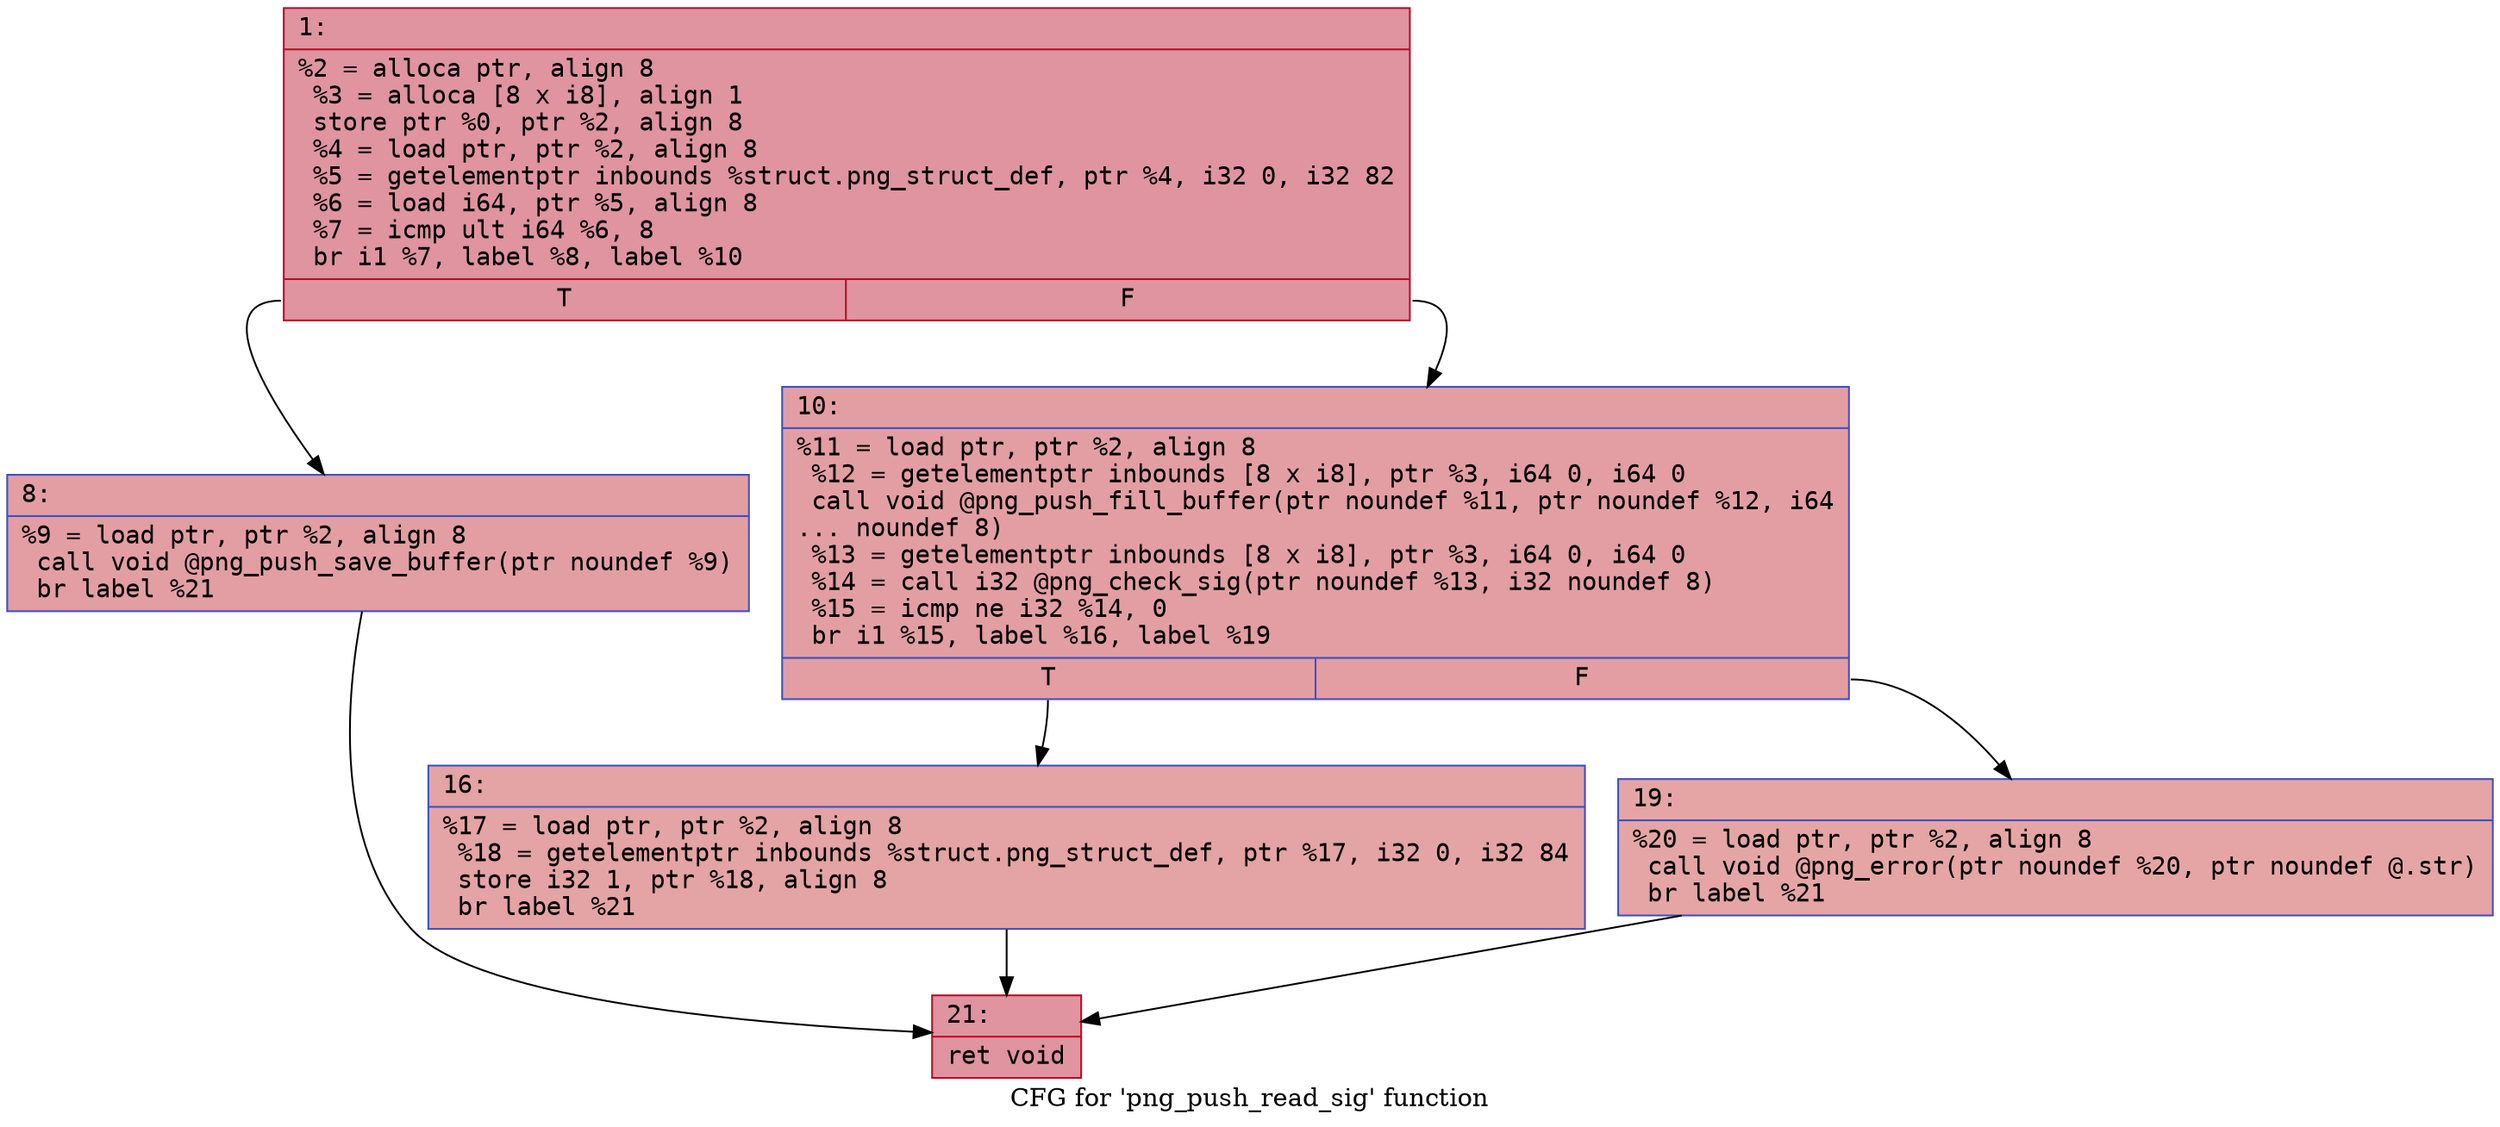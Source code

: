 digraph "CFG for 'png_push_read_sig' function" {
	label="CFG for 'png_push_read_sig' function";

	Node0x6000037fea30 [shape=record,color="#b70d28ff", style=filled, fillcolor="#b70d2870" fontname="Courier",label="{1:\l|  %2 = alloca ptr, align 8\l  %3 = alloca [8 x i8], align 1\l  store ptr %0, ptr %2, align 8\l  %4 = load ptr, ptr %2, align 8\l  %5 = getelementptr inbounds %struct.png_struct_def, ptr %4, i32 0, i32 82\l  %6 = load i64, ptr %5, align 8\l  %7 = icmp ult i64 %6, 8\l  br i1 %7, label %8, label %10\l|{<s0>T|<s1>F}}"];
	Node0x6000037fea30:s0 -> Node0x6000037fea80[tooltip="1 -> 8\nProbability 50.00%" ];
	Node0x6000037fea30:s1 -> Node0x6000037fead0[tooltip="1 -> 10\nProbability 50.00%" ];
	Node0x6000037fea80 [shape=record,color="#3d50c3ff", style=filled, fillcolor="#be242e70" fontname="Courier",label="{8:\l|  %9 = load ptr, ptr %2, align 8\l  call void @png_push_save_buffer(ptr noundef %9)\l  br label %21\l}"];
	Node0x6000037fea80 -> Node0x6000037febc0[tooltip="8 -> 21\nProbability 100.00%" ];
	Node0x6000037fead0 [shape=record,color="#3d50c3ff", style=filled, fillcolor="#be242e70" fontname="Courier",label="{10:\l|  %11 = load ptr, ptr %2, align 8\l  %12 = getelementptr inbounds [8 x i8], ptr %3, i64 0, i64 0\l  call void @png_push_fill_buffer(ptr noundef %11, ptr noundef %12, i64\l... noundef 8)\l  %13 = getelementptr inbounds [8 x i8], ptr %3, i64 0, i64 0\l  %14 = call i32 @png_check_sig(ptr noundef %13, i32 noundef 8)\l  %15 = icmp ne i32 %14, 0\l  br i1 %15, label %16, label %19\l|{<s0>T|<s1>F}}"];
	Node0x6000037fead0:s0 -> Node0x6000037feb20[tooltip="10 -> 16\nProbability 62.50%" ];
	Node0x6000037fead0:s1 -> Node0x6000037feb70[tooltip="10 -> 19\nProbability 37.50%" ];
	Node0x6000037feb20 [shape=record,color="#3d50c3ff", style=filled, fillcolor="#c32e3170" fontname="Courier",label="{16:\l|  %17 = load ptr, ptr %2, align 8\l  %18 = getelementptr inbounds %struct.png_struct_def, ptr %17, i32 0, i32 84\l  store i32 1, ptr %18, align 8\l  br label %21\l}"];
	Node0x6000037feb20 -> Node0x6000037febc0[tooltip="16 -> 21\nProbability 100.00%" ];
	Node0x6000037feb70 [shape=record,color="#3d50c3ff", style=filled, fillcolor="#c5333470" fontname="Courier",label="{19:\l|  %20 = load ptr, ptr %2, align 8\l  call void @png_error(ptr noundef %20, ptr noundef @.str)\l  br label %21\l}"];
	Node0x6000037feb70 -> Node0x6000037febc0[tooltip="19 -> 21\nProbability 100.00%" ];
	Node0x6000037febc0 [shape=record,color="#b70d28ff", style=filled, fillcolor="#b70d2870" fontname="Courier",label="{21:\l|  ret void\l}"];
}
